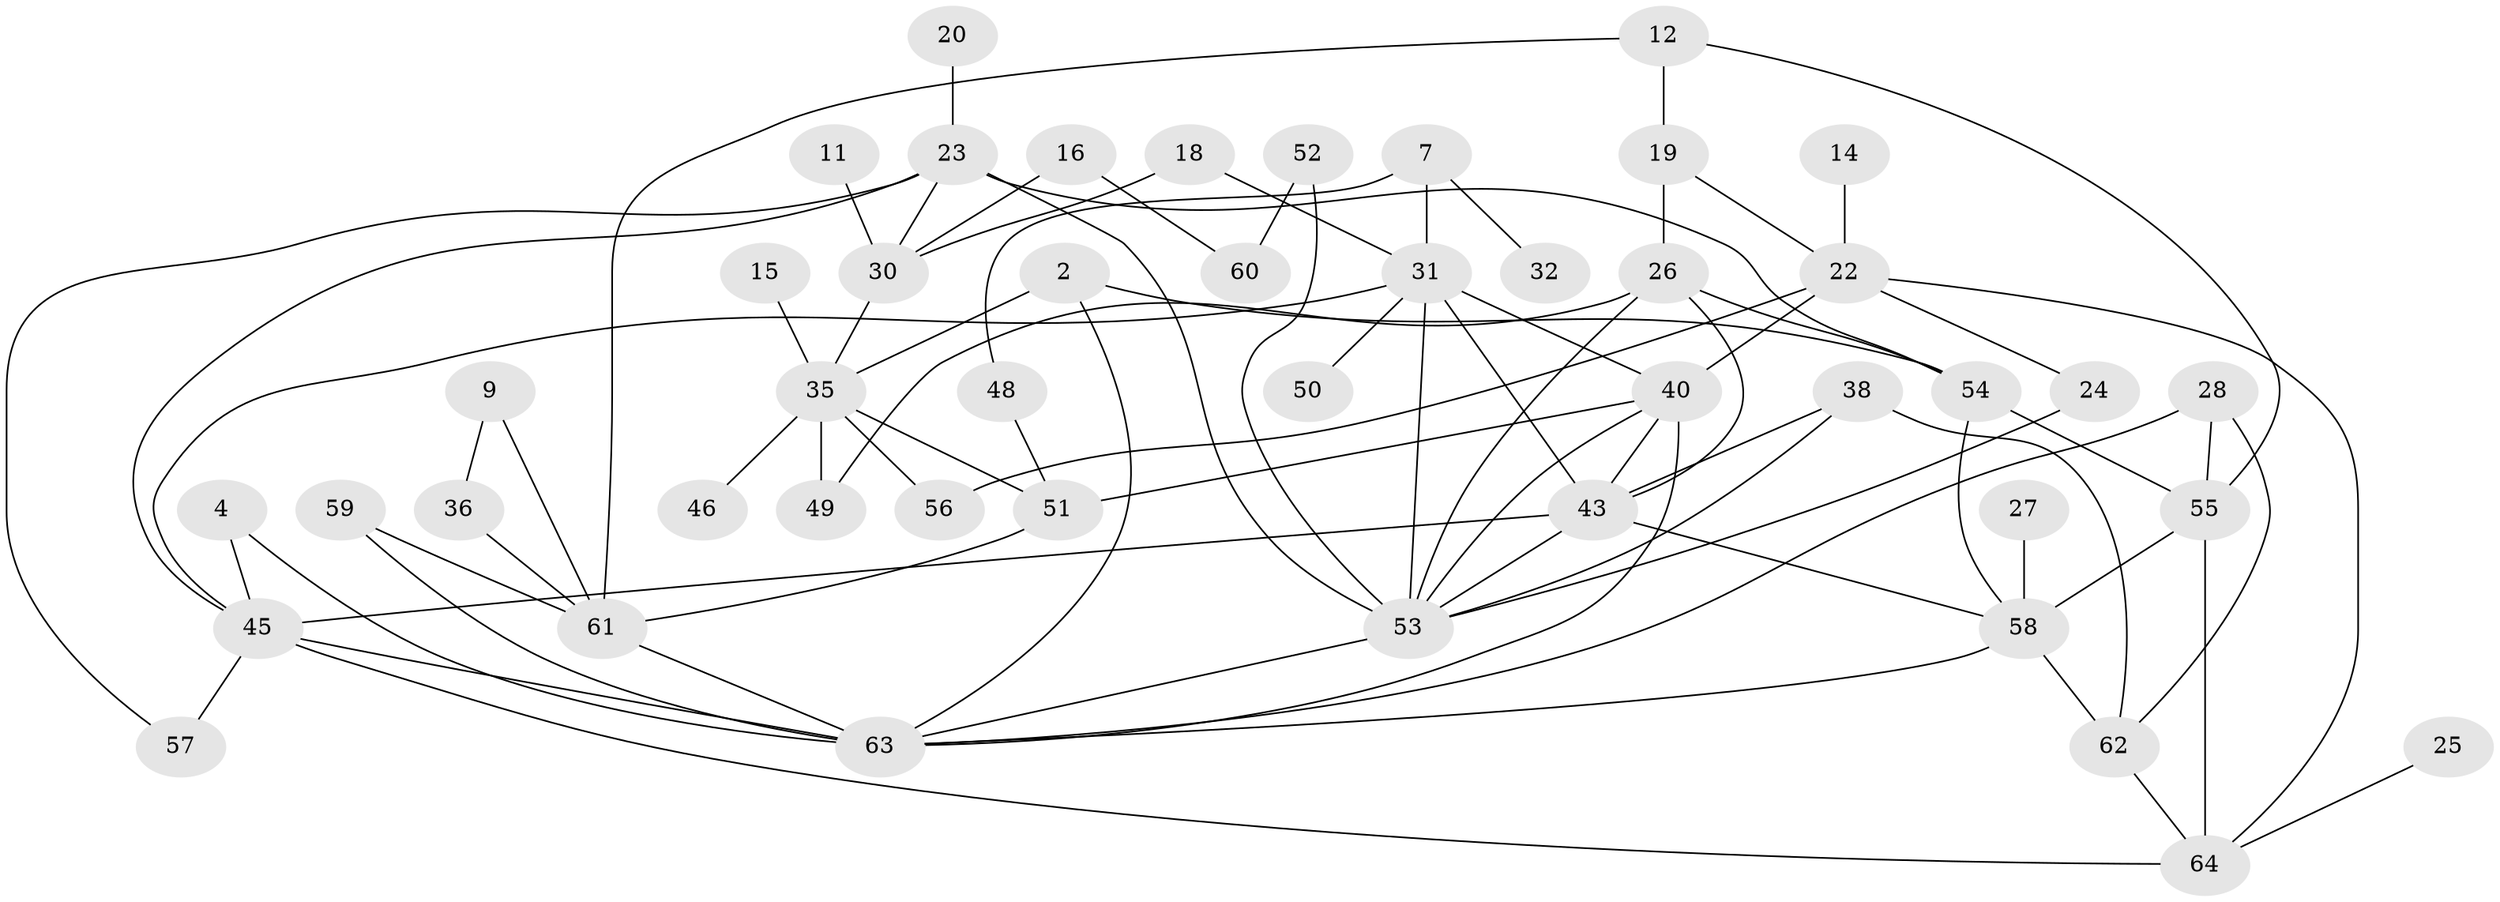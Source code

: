 // original degree distribution, {3: 0.2125984251968504, 5: 0.07086614173228346, 0: 0.14173228346456693, 4: 0.14960629921259844, 2: 0.2440944881889764, 7: 0.015748031496062992, 1: 0.14173228346456693, 6: 0.023622047244094488}
// Generated by graph-tools (version 1.1) at 2025/45/03/06/25 01:45:09]
// undirected, 46 vertices, 81 edges
graph export_dot {
graph [start="1"]
  node [color=gray90,style=filled];
  2;
  4;
  7;
  9;
  11;
  12;
  14;
  15;
  16;
  18;
  19;
  20;
  22;
  23;
  24;
  25;
  26;
  27;
  28;
  30;
  31;
  32;
  35;
  36;
  38;
  40;
  43;
  45;
  46;
  48;
  49;
  50;
  51;
  52;
  53;
  54;
  55;
  56;
  57;
  58;
  59;
  60;
  61;
  62;
  63;
  64;
  2 -- 35 [weight=1.0];
  2 -- 54 [weight=1.0];
  2 -- 63 [weight=1.0];
  4 -- 45 [weight=1.0];
  4 -- 63 [weight=1.0];
  7 -- 31 [weight=2.0];
  7 -- 32 [weight=1.0];
  7 -- 48 [weight=1.0];
  9 -- 36 [weight=1.0];
  9 -- 61 [weight=1.0];
  11 -- 30 [weight=1.0];
  12 -- 19 [weight=1.0];
  12 -- 55 [weight=1.0];
  12 -- 61 [weight=1.0];
  14 -- 22 [weight=1.0];
  15 -- 35 [weight=1.0];
  16 -- 30 [weight=1.0];
  16 -- 60 [weight=1.0];
  18 -- 30 [weight=1.0];
  18 -- 31 [weight=1.0];
  19 -- 22 [weight=1.0];
  19 -- 26 [weight=2.0];
  20 -- 23 [weight=1.0];
  22 -- 24 [weight=1.0];
  22 -- 40 [weight=2.0];
  22 -- 56 [weight=1.0];
  22 -- 64 [weight=1.0];
  23 -- 30 [weight=1.0];
  23 -- 45 [weight=1.0];
  23 -- 53 [weight=2.0];
  23 -- 54 [weight=1.0];
  23 -- 57 [weight=1.0];
  24 -- 53 [weight=1.0];
  25 -- 64 [weight=1.0];
  26 -- 43 [weight=1.0];
  26 -- 49 [weight=1.0];
  26 -- 53 [weight=1.0];
  26 -- 54 [weight=1.0];
  27 -- 58 [weight=1.0];
  28 -- 55 [weight=1.0];
  28 -- 62 [weight=1.0];
  28 -- 63 [weight=1.0];
  30 -- 35 [weight=1.0];
  31 -- 40 [weight=2.0];
  31 -- 43 [weight=1.0];
  31 -- 45 [weight=1.0];
  31 -- 50 [weight=1.0];
  31 -- 53 [weight=1.0];
  35 -- 46 [weight=2.0];
  35 -- 49 [weight=1.0];
  35 -- 51 [weight=1.0];
  35 -- 56 [weight=1.0];
  36 -- 61 [weight=1.0];
  38 -- 43 [weight=1.0];
  38 -- 53 [weight=1.0];
  38 -- 62 [weight=1.0];
  40 -- 43 [weight=1.0];
  40 -- 51 [weight=1.0];
  40 -- 53 [weight=1.0];
  40 -- 63 [weight=1.0];
  43 -- 45 [weight=2.0];
  43 -- 53 [weight=1.0];
  43 -- 58 [weight=1.0];
  45 -- 57 [weight=1.0];
  45 -- 63 [weight=1.0];
  45 -- 64 [weight=1.0];
  48 -- 51 [weight=1.0];
  51 -- 61 [weight=1.0];
  52 -- 53 [weight=1.0];
  52 -- 60 [weight=1.0];
  53 -- 63 [weight=1.0];
  54 -- 55 [weight=1.0];
  54 -- 58 [weight=1.0];
  55 -- 58 [weight=1.0];
  55 -- 64 [weight=1.0];
  58 -- 62 [weight=3.0];
  58 -- 63 [weight=1.0];
  59 -- 61 [weight=1.0];
  59 -- 63 [weight=2.0];
  61 -- 63 [weight=1.0];
  62 -- 64 [weight=2.0];
}
